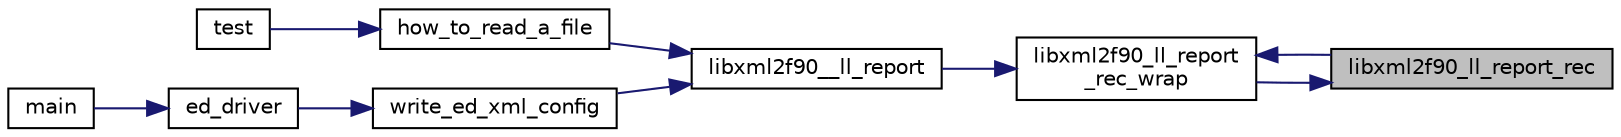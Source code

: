 digraph "libxml2f90_ll_report_rec"
{
 // LATEX_PDF_SIZE
  edge [fontname="Helvetica",fontsize="10",labelfontname="Helvetica",labelfontsize="10"];
  node [fontname="Helvetica",fontsize="10",shape=record];
  rankdir="RL";
  Node1 [label="libxml2f90_ll_report_rec",height=0.2,width=0.4,color="black", fillcolor="grey75", style="filled", fontcolor="black",tooltip=" "];
  Node1 -> Node2 [dir="back",color="midnightblue",fontsize="10",style="solid",fontname="Helvetica"];
  Node2 [label="libxml2f90_ll_report\l_rec_wrap",height=0.2,width=0.4,color="black", fillcolor="white", style="filled",URL="$libxml2f90_8f90__pp_8f90.html#a28a752e7ce32533dddc2d0b839488284",tooltip=" "];
  Node2 -> Node3 [dir="back",color="midnightblue",fontsize="10",style="solid",fontname="Helvetica"];
  Node3 [label="libxml2f90__ll_report",height=0.2,width=0.4,color="black", fillcolor="white", style="filled",URL="$libxml2f90_8f90__pp_8f90.html#a82abdf47d88bfca1f54ddd7fb0ca71f2",tooltip=" "];
  Node3 -> Node4 [dir="back",color="midnightblue",fontsize="10",style="solid",fontname="Helvetica"];
  Node4 [label="how_to_read_a_file",height=0.2,width=0.4,color="black", fillcolor="white", style="filled",URL="$libxml2f90_8f90__pp_8f90.html#a5522c3c4e981b0b62e1ddd6f3d77ba44",tooltip=" "];
  Node4 -> Node5 [dir="back",color="midnightblue",fontsize="10",style="solid",fontname="Helvetica"];
  Node5 [label="test",height=0.2,width=0.4,color="black", fillcolor="white", style="filled",URL="$libxml2f90_8f90__pp_8f90.html#a538115974c74d38b05d3ff4d4aa7d712",tooltip=" "];
  Node3 -> Node6 [dir="back",color="midnightblue",fontsize="10",style="solid",fontname="Helvetica"];
  Node6 [label="write_ed_xml_config",height=0.2,width=0.4,color="black", fillcolor="white", style="filled",URL="$ed__xml__config_8f90.html#adac334da78b1efa5c92f7caf53e2d855",tooltip=" "];
  Node6 -> Node7 [dir="back",color="midnightblue",fontsize="10",style="solid",fontname="Helvetica"];
  Node7 [label="ed_driver",height=0.2,width=0.4,color="black", fillcolor="white", style="filled",URL="$ed__driver_8_f90.html#a5706bd8bee60960fe8166de1870e47da",tooltip=" "];
  Node7 -> Node8 [dir="back",color="midnightblue",fontsize="10",style="solid",fontname="Helvetica"];
  Node8 [label="main",height=0.2,width=0.4,color="black", fillcolor="white", style="filled",URL="$edmain_8_f90.html#a8ec2266d83cd6c0b762cbcbc92c0af3d",tooltip=" "];
  Node2 -> Node1 [dir="back",color="midnightblue",fontsize="10",style="solid",fontname="Helvetica"];
}
